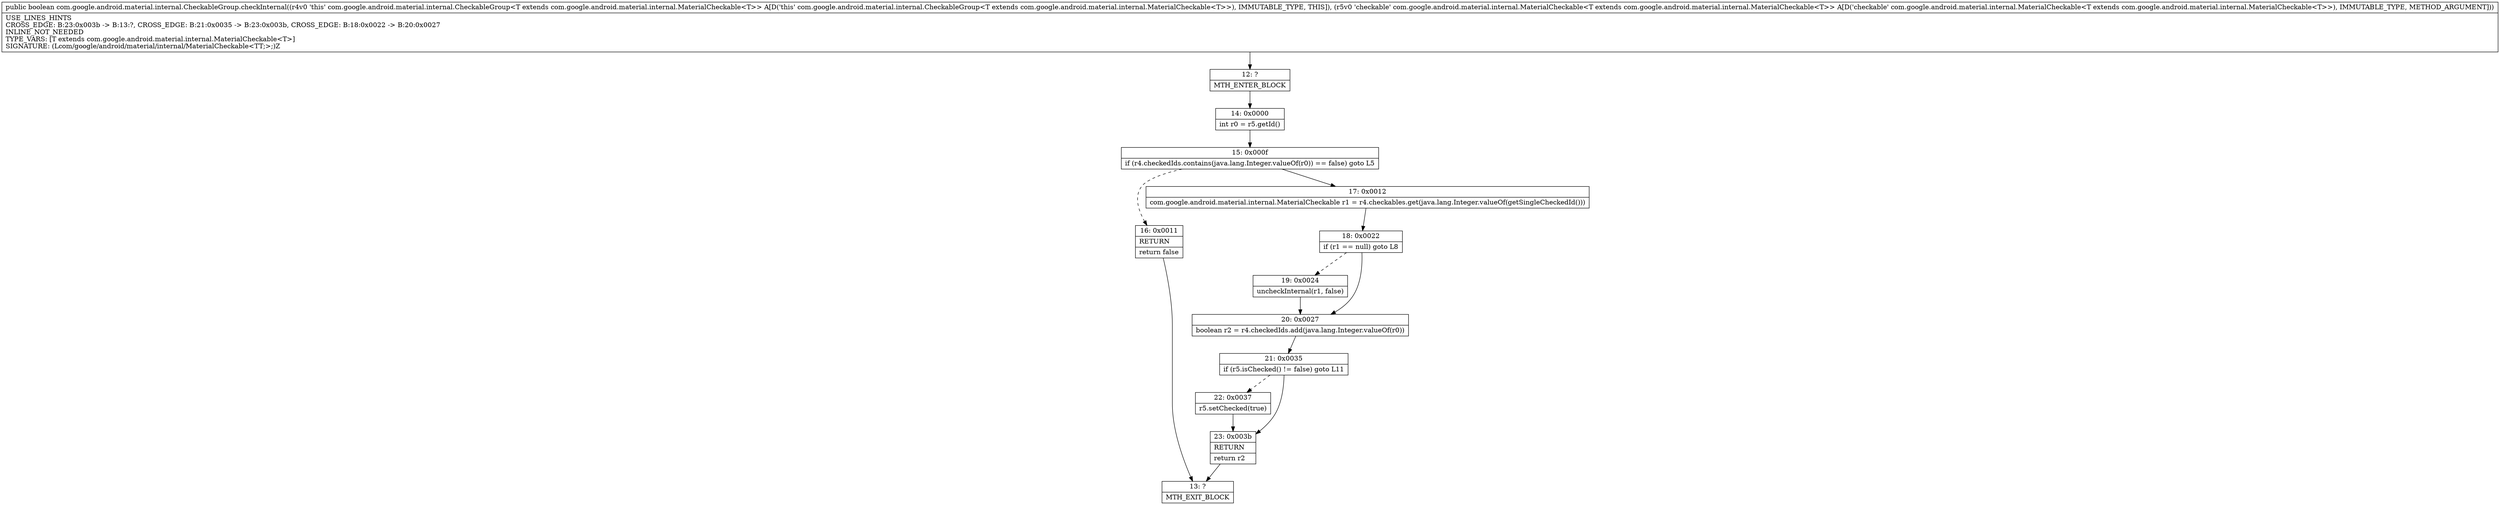 digraph "CFG forcom.google.android.material.internal.CheckableGroup.checkInternal(Lcom\/google\/android\/material\/internal\/MaterialCheckable;)Z" {
Node_12 [shape=record,label="{12\:\ ?|MTH_ENTER_BLOCK\l}"];
Node_14 [shape=record,label="{14\:\ 0x0000|int r0 = r5.getId()\l}"];
Node_15 [shape=record,label="{15\:\ 0x000f|if (r4.checkedIds.contains(java.lang.Integer.valueOf(r0)) == false) goto L5\l}"];
Node_16 [shape=record,label="{16\:\ 0x0011|RETURN\l|return false\l}"];
Node_13 [shape=record,label="{13\:\ ?|MTH_EXIT_BLOCK\l}"];
Node_17 [shape=record,label="{17\:\ 0x0012|com.google.android.material.internal.MaterialCheckable r1 = r4.checkables.get(java.lang.Integer.valueOf(getSingleCheckedId()))\l}"];
Node_18 [shape=record,label="{18\:\ 0x0022|if (r1 == null) goto L8\l}"];
Node_19 [shape=record,label="{19\:\ 0x0024|uncheckInternal(r1, false)\l}"];
Node_20 [shape=record,label="{20\:\ 0x0027|boolean r2 = r4.checkedIds.add(java.lang.Integer.valueOf(r0))\l}"];
Node_21 [shape=record,label="{21\:\ 0x0035|if (r5.isChecked() != false) goto L11\l}"];
Node_22 [shape=record,label="{22\:\ 0x0037|r5.setChecked(true)\l}"];
Node_23 [shape=record,label="{23\:\ 0x003b|RETURN\l|return r2\l}"];
MethodNode[shape=record,label="{public boolean com.google.android.material.internal.CheckableGroup.checkInternal((r4v0 'this' com.google.android.material.internal.CheckableGroup\<T extends com.google.android.material.internal.MaterialCheckable\<T\>\> A[D('this' com.google.android.material.internal.CheckableGroup\<T extends com.google.android.material.internal.MaterialCheckable\<T\>\>), IMMUTABLE_TYPE, THIS]), (r5v0 'checkable' com.google.android.material.internal.MaterialCheckable\<T extends com.google.android.material.internal.MaterialCheckable\<T\>\> A[D('checkable' com.google.android.material.internal.MaterialCheckable\<T extends com.google.android.material.internal.MaterialCheckable\<T\>\>), IMMUTABLE_TYPE, METHOD_ARGUMENT]))  | USE_LINES_HINTS\lCROSS_EDGE: B:23:0x003b \-\> B:13:?, CROSS_EDGE: B:21:0x0035 \-\> B:23:0x003b, CROSS_EDGE: B:18:0x0022 \-\> B:20:0x0027\lINLINE_NOT_NEEDED\lTYPE_VARS: [T extends com.google.android.material.internal.MaterialCheckable\<T\>]\lSIGNATURE: (Lcom\/google\/android\/material\/internal\/MaterialCheckable\<TT;\>;)Z\l}"];
MethodNode -> Node_12;Node_12 -> Node_14;
Node_14 -> Node_15;
Node_15 -> Node_16[style=dashed];
Node_15 -> Node_17;
Node_16 -> Node_13;
Node_17 -> Node_18;
Node_18 -> Node_19[style=dashed];
Node_18 -> Node_20;
Node_19 -> Node_20;
Node_20 -> Node_21;
Node_21 -> Node_22[style=dashed];
Node_21 -> Node_23;
Node_22 -> Node_23;
Node_23 -> Node_13;
}

